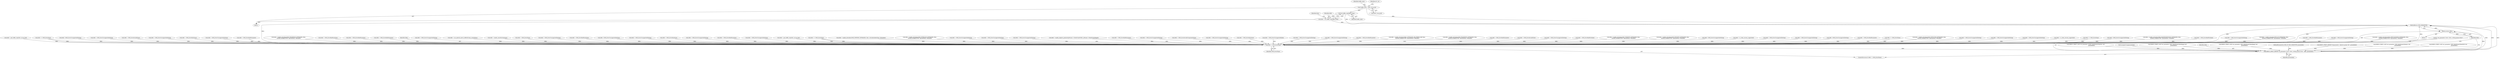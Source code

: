 digraph "0_Android_46e305be6e670a5a0041b0b4861122a0f1aabefa_2@pointer" {
"1001331" [label="(Call,set_buffer_req(buffer_prop))"];
"1001292" [label="(Call,*buffer_prop = &drv_ctx.ip_buf)"];
"1001329" [label="(Call,eRet = set_buffer_req(buffer_prop))"];
"1003149" [label="(Call,eRet != OMX_ErrorNone)"];
"1003152" [label="(Call,DEBUG_PRINT_ERROR(\"set_parameter: Error: 0x%x, setting param 0x%x\", eRet, paramIndex))"];
"1003156" [label="(Return,return eRet;)"];
"1002576" [label="(Call,eRet = OMX_ErrorUnsupportedSetting)"];
"1003149" [label="(Call,eRet != OMX_ErrorNone)"];
"1002389" [label="(Call,eRet = enable_extradata(OMX_QP_EXTRADATA, false,\n ((QOMX_ENABLETYPE *)paramData)->bEnable))"];
"1003153" [label="(Literal,\"set_parameter: Error: 0x%x, setting param 0x%x\")"];
"1003031" [label="(Call,eRet = OMX_ErrorBadParameter)"];
"1002535" [label="(Call,eRet = OMX_ErrorUnsupportedSetting)"];
"1002434" [label="(Call,eRet = enable_extradata(OMX_MPEG2SEQDISP_EXTRADATA, false,\n ((QOMX_ENABLETYPE *)paramData)->bEnable))"];
"1003152" [label="(Call,DEBUG_PRINT_ERROR(\"set_parameter: Error: 0x%x, setting param 0x%x\", eRet, paramIndex))"];
"1001208" [label="(Call,eRet = get_buffer_req(&drv_ctx.op_buf))"];
"1000768" [label="(Call,eRet == OMX_ErrorNone)"];
"1001861" [label="(Call,eRet =OMX_ErrorUnsupportedSetting)"];
"1001824" [label="(Call,eRet = OMX_ErrorUnsupportedSetting)"];
"1003155" [label="(Identifier,paramIndex)"];
"1000689" [label="(Call,eRet = OMX_ErrorInvalidState)"];
"1001898" [label="(Call,eRet = OMX_ErrorUnsupportedSetting)"];
"1001003" [label="(Call,eRet = OMX_ErrorHardware)"];
"1001293" [label="(Identifier,buffer_prop)"];
"1002790" [label="(Call,eRet = OMX_ErrorUnsupportedSetting)"];
"1000675" [label="(Call,eRet = OMX_ErrorBadParameter)"];
"1003157" [label="(Identifier,eRet)"];
"1002374" [label="(Call,eRet = enable_extradata(OMX_FRAMEPACK_EXTRADATA, false,\n ((QOMX_ENABLETYPE *)paramData)->bEnable))"];
"1002781" [label="(Call,eRet = OMX_ErrorBadParameter)"];
"1002191" [label="(Call,DEBUG_PRINT_LOW(\"set_parameter: QOMX_IndexParamVideoMvc %d\",\n                                     paramIndex))"];
"1003049" [label="(Call,eRet = OMX_ErrorBadParameter)"];
"1000664" [label="(Call,eRet = OMX_ErrorBadParameter)"];
"1001330" [label="(Identifier,eRet)"];
"1003150" [label="(Identifier,eRet)"];
"1002080" [label="(Call,eRet = OMX_ErrorUnsupportedSetting)"];
"1002678" [label="(Call,eRet = use_android_native_buffer(hComp, paramData))"];
"1002635" [label="(Call,eRet = enable_smoothstreaming())"];
"1000116" [label="(Call,eRet = OMX_ErrorNone)"];
"1001287" [label="(Block,)"];
"1000173" [label="(Call,(unsigned long)paramIndex)"];
"1000496" [label="(Call,eRet = OMX_ErrorUnsupportedSetting)"];
"1003136" [label="(Call,eRet = OMX_ErrorBadParameter)"];
"1001951" [label="(Call,eRet =OMX_ErrorUnsupportedSetting)"];
"1002868" [label="(Call,eRet = OMX_ErrorUnsupportedSetting)"];
"1000537" [label="(Call,eRet = OMX_ErrorHardware)"];
"1002880" [label="(Call,eRet = OMX_ErrorUnsupportedSetting)"];
"1001551" [label="(Call,eRet = OMX_ErrorBadParameter)"];
"1001636" [label="(Call,eRet = OMX_ErrorUnsupportedSetting)"];
"1000500" [label="(Call,eRet = get_buffer_req(&drv_ctx.op_buf))"];
"1001538" [label="(Call,eRet == OMX_ErrorNone)"];
"1002624" [label="(Call,eRet = enable_extradata(OMX_PORTDEF_EXTRADATA, false, extradataIndexType->bEnabled))"];
"1002344" [label="(Call,eRet = enable_extradata(OMX_INTERLACE_EXTRADATA, false,\n ((QOMX_ENABLETYPE *)paramData)->bEnable))"];
"1002669" [label="(Call,eRet = OMX_ErrorUnsupportedSetting)"];
"1001200" [label="(Call,eRet = OMX_ErrorUnsupportedSetting)"];
"1001301" [label="(Identifier,drv_ctx)"];
"1002291" [label="(Call,eRet = OMX_ErrorUnsupportedSetting)"];
"1002203" [label="(Call,DEBUG_PRINT_LOW(\"set_parameter: OMX_IndexParamVideoMpeg4 %d\",\n                                       paramIndex))"];
"1003036" [label="(Call,eRet = enable_adaptive_playback(pParams->nMaxFrameWidth, pParams->nMaxFrameHeight))"];
"1003154" [label="(Identifier,eRet)"];
"1001236" [label="(Call,eRet = OMX_ErrorBadParameter)"];
"1003097" [label="(Call,eRet = OMX_ErrorUnsupportedSetting)"];
"1002090" [label="(Call,eRet = OMX_ErrorInvalidComponentName)"];
"1000114" [label="(Block,)"];
"1002209" [label="(Call,DEBUG_PRINT_LOW(\"set_parameter: OMX_IndexParamVideoMpeg2 %d\",\n                                       paramIndex))"];
"1002479" [label="(Call,eRet = OMX_ErrorUnsupportedSetting)"];
"1001332" [label="(Identifier,buffer_prop)"];
"1000309" [label="(Call,eRet = OMX_ErrorHardware)"];
"1001294" [label="(Call,&drv_ctx.ip_buf)"];
"1003145" [label="(Call,eRet = OMX_ErrorUnsupportedIndex)"];
"1002939" [label="(Call,eRet = OMX_ErrorUnsupportedSetting)"];
"1000644" [label="(Call,eRet = OMX_ErrorUnsupportedSetting)"];
"1003151" [label="(Identifier,OMX_ErrorNone)"];
"1001329" [label="(Call,eRet = set_buffer_req(buffer_prop))"];
"1001362" [label="(Call,eRet = OMX_ErrorBadParameter)"];
"1002299" [label="(Call,eRet = enable_extradata(VDEC_EXTRADATA_MB_ERROR_MAP, false,\n ((QOMX_ENABLETYPE *)paramData)->bEnable))"];
"1002314" [label="(Call,eRet = enable_extradata(OMX_FRAMEINFO_EXTRADATA, false,\n ((QOMX_ENABLETYPE *)paramData)->bEnable))"];
"1000112" [label="(MethodParameterIn,OMX_IN OMX_INDEXTYPE paramIndex)"];
"1001253" [label="(Call,eRet = OMX_ErrorBadParameter)"];
"1001263" [label="(Call,eRet = OMX_ErrorInvalidState)"];
"1002588" [label="(Call,eRet = OMX_ErrorUnsupportedSetting)"];
"1003148" [label="(ControlStructure,if (eRet != OMX_ErrorNone))"];
"1003158" [label="(MethodReturn,OMX_ERRORTYPE)"];
"1001380" [label="(Call,eRet = OMX_ErrorBadPortIndex)"];
"1002359" [label="(Call,eRet = enable_extradata(OMX_TIMEINFO_EXTRADATA, false,\n ((QOMX_ENABLETYPE *)paramData)->bEnable))"];
"1002404" [label="(Call,eRet = enable_extradata(OMX_BITSINFO_EXTRADATA, false,\n ((QOMX_ENABLETYPE *)paramData)->bEnable))"];
"1001787" [label="(Call,eRet =OMX_ErrorUnsupportedSetting)"];
"1001331" [label="(Call,set_buffer_req(buffer_prop))"];
"1000414" [label="(Call,eRet = is_video_session_supported())"];
"1003142" [label="(Call,DEBUG_PRINT_ERROR(\"Setparameter: unknown param %d\", paramIndex))"];
"1002043" [label="(Call,eRet = OMX_ErrorUnsupportedSetting)"];
"1002564" [label="(Call,eRet = OMX_ErrorUnsupportedSetting)"];
"1001750" [label="(Call,eRet =OMX_ErrorUnsupportedSetting)"];
"1000801" [label="(Call,eRet = OMX_ErrorBadParameter)"];
"1003156" [label="(Return,return eRet;)"];
"1002185" [label="(Call,DEBUG_PRINT_LOW(\"set_parameter: OMX_IndexParamVideoAvc %d\",\n                                     paramIndex))"];
"1003110" [label="(Call,eRet == OMX_ErrorNone)"];
"1002419" [label="(Call,eRet = enable_extradata(OMX_EXTNUSER_EXTRADATA, false,\n ((QOMX_ENABLETYPE *)paramData)->bEnable))"];
"1001595" [label="(Call,eRet = OMX_ErrorUnsupportedSetting)"];
"1002968" [label="(Call,eRet = OMX_ErrorUnsupportedSetting)"];
"1002730" [label="(Call,eRet = OMX_ErrorUnsupportedSetting)"];
"1001118" [label="(Call,eRet = is_video_session_supported())"];
"1002197" [label="(Call,DEBUG_PRINT_LOW(\"set_parameter: OMX_IndexParamVideoH263 %d\",\n                                      paramIndex))"];
"1001292" [label="(Call,*buffer_prop = &drv_ctx.ip_buf)"];
"1001335" [label="(Identifier,false)"];
"1002263" [label="(Call,eRet == OMX_ErrorNone)"];
"1001996" [label="(Call,eRet =OMX_ErrorUnsupportedSetting)"];
"1002329" [label="(Call,eRet = enable_extradata(OMX_FRAMEDIMENSION_EXTRADATA, false,\n ((QOMX_ENABLETYPE *)paramData)->bEnable))"];
"1002179" [label="(Call,eRet = OMX_ErrorBadPortIndex)"];
"1001331" -> "1001329"  [label="AST: "];
"1001331" -> "1001332"  [label="CFG: "];
"1001332" -> "1001331"  [label="AST: "];
"1001329" -> "1001331"  [label="CFG: "];
"1001331" -> "1003158"  [label="DDG: "];
"1001331" -> "1001329"  [label="DDG: "];
"1001292" -> "1001331"  [label="DDG: "];
"1001292" -> "1001287"  [label="AST: "];
"1001292" -> "1001294"  [label="CFG: "];
"1001293" -> "1001292"  [label="AST: "];
"1001294" -> "1001292"  [label="AST: "];
"1001301" -> "1001292"  [label="CFG: "];
"1001292" -> "1003158"  [label="DDG: "];
"1001329" -> "1001287"  [label="AST: "];
"1001330" -> "1001329"  [label="AST: "];
"1001335" -> "1001329"  [label="CFG: "];
"1001329" -> "1003158"  [label="DDG: "];
"1001329" -> "1003149"  [label="DDG: "];
"1003149" -> "1003148"  [label="AST: "];
"1003149" -> "1003151"  [label="CFG: "];
"1003150" -> "1003149"  [label="AST: "];
"1003151" -> "1003149"  [label="AST: "];
"1003153" -> "1003149"  [label="CFG: "];
"1003157" -> "1003149"  [label="CFG: "];
"1003149" -> "1003158"  [label="DDG: "];
"1003149" -> "1003158"  [label="DDG: "];
"1003149" -> "1003158"  [label="DDG: "];
"1002564" -> "1003149"  [label="DDG: "];
"1002868" -> "1003149"  [label="DDG: "];
"1002479" -> "1003149"  [label="DDG: "];
"1002299" -> "1003149"  [label="DDG: "];
"1001118" -> "1003149"  [label="DDG: "];
"1001787" -> "1003149"  [label="DDG: "];
"1002314" -> "1003149"  [label="DDG: "];
"1003036" -> "1003149"  [label="DDG: "];
"1000309" -> "1003149"  [label="DDG: "];
"1000116" -> "1003149"  [label="DDG: "];
"1002344" -> "1003149"  [label="DDG: "];
"1001861" -> "1003149"  [label="DDG: "];
"1002374" -> "1003149"  [label="DDG: "];
"1003145" -> "1003149"  [label="DDG: "];
"1000675" -> "1003149"  [label="DDG: "];
"1002359" -> "1003149"  [label="DDG: "];
"1003031" -> "1003149"  [label="DDG: "];
"1003110" -> "1003149"  [label="DDG: "];
"1003110" -> "1003149"  [label="DDG: "];
"1002090" -> "1003149"  [label="DDG: "];
"1001208" -> "1003149"  [label="DDG: "];
"1002179" -> "1003149"  [label="DDG: "];
"1002263" -> "1003149"  [label="DDG: "];
"1002263" -> "1003149"  [label="DDG: "];
"1003136" -> "1003149"  [label="DDG: "];
"1001824" -> "1003149"  [label="DDG: "];
"1002968" -> "1003149"  [label="DDG: "];
"1002730" -> "1003149"  [label="DDG: "];
"1000689" -> "1003149"  [label="DDG: "];
"1002419" -> "1003149"  [label="DDG: "];
"1002080" -> "1003149"  [label="DDG: "];
"1002880" -> "1003149"  [label="DDG: "];
"1001750" -> "1003149"  [label="DDG: "];
"1002635" -> "1003149"  [label="DDG: "];
"1002790" -> "1003149"  [label="DDG: "];
"1000768" -> "1003149"  [label="DDG: "];
"1000768" -> "1003149"  [label="DDG: "];
"1002434" -> "1003149"  [label="DDG: "];
"1000801" -> "1003149"  [label="DDG: "];
"1002781" -> "1003149"  [label="DDG: "];
"1001003" -> "1003149"  [label="DDG: "];
"1002939" -> "1003149"  [label="DDG: "];
"1001636" -> "1003149"  [label="DDG: "];
"1001595" -> "1003149"  [label="DDG: "];
"1002624" -> "1003149"  [label="DDG: "];
"1001236" -> "1003149"  [label="DDG: "];
"1000496" -> "1003149"  [label="DDG: "];
"1001253" -> "1003149"  [label="DDG: "];
"1002043" -> "1003149"  [label="DDG: "];
"1001951" -> "1003149"  [label="DDG: "];
"1001362" -> "1003149"  [label="DDG: "];
"1001898" -> "1003149"  [label="DDG: "];
"1000500" -> "1003149"  [label="DDG: "];
"1002576" -> "1003149"  [label="DDG: "];
"1001538" -> "1003149"  [label="DDG: "];
"1001538" -> "1003149"  [label="DDG: "];
"1003097" -> "1003149"  [label="DDG: "];
"1000414" -> "1003149"  [label="DDG: "];
"1002678" -> "1003149"  [label="DDG: "];
"1002404" -> "1003149"  [label="DDG: "];
"1002535" -> "1003149"  [label="DDG: "];
"1002389" -> "1003149"  [label="DDG: "];
"1000644" -> "1003149"  [label="DDG: "];
"1001380" -> "1003149"  [label="DDG: "];
"1001263" -> "1003149"  [label="DDG: "];
"1000664" -> "1003149"  [label="DDG: "];
"1001996" -> "1003149"  [label="DDG: "];
"1000537" -> "1003149"  [label="DDG: "];
"1002329" -> "1003149"  [label="DDG: "];
"1002588" -> "1003149"  [label="DDG: "];
"1002669" -> "1003149"  [label="DDG: "];
"1003049" -> "1003149"  [label="DDG: "];
"1001200" -> "1003149"  [label="DDG: "];
"1001551" -> "1003149"  [label="DDG: "];
"1002291" -> "1003149"  [label="DDG: "];
"1003149" -> "1003152"  [label="DDG: "];
"1003149" -> "1003156"  [label="DDG: "];
"1003152" -> "1003148"  [label="AST: "];
"1003152" -> "1003155"  [label="CFG: "];
"1003153" -> "1003152"  [label="AST: "];
"1003154" -> "1003152"  [label="AST: "];
"1003155" -> "1003152"  [label="AST: "];
"1003157" -> "1003152"  [label="CFG: "];
"1003152" -> "1003158"  [label="DDG: "];
"1003152" -> "1003158"  [label="DDG: "];
"1003152" -> "1003158"  [label="DDG: "];
"1002209" -> "1003152"  [label="DDG: "];
"1003142" -> "1003152"  [label="DDG: "];
"1002191" -> "1003152"  [label="DDG: "];
"1000173" -> "1003152"  [label="DDG: "];
"1002203" -> "1003152"  [label="DDG: "];
"1002185" -> "1003152"  [label="DDG: "];
"1002197" -> "1003152"  [label="DDG: "];
"1000112" -> "1003152"  [label="DDG: "];
"1003152" -> "1003156"  [label="DDG: "];
"1003156" -> "1000114"  [label="AST: "];
"1003156" -> "1003157"  [label="CFG: "];
"1003157" -> "1003156"  [label="AST: "];
"1003158" -> "1003156"  [label="CFG: "];
"1003156" -> "1003158"  [label="DDG: "];
"1003157" -> "1003156"  [label="DDG: "];
}
